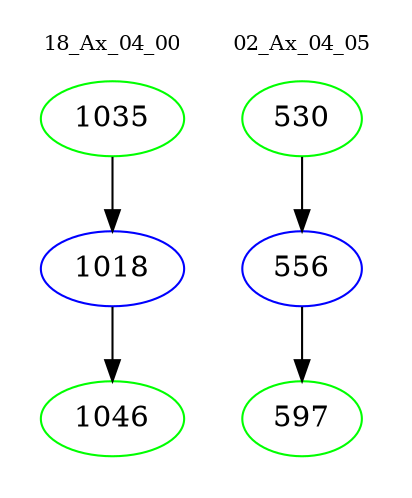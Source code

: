 digraph{
subgraph cluster_0 {
color = white
label = "18_Ax_04_00";
fontsize=10;
T0_1035 [label="1035", color="green"]
T0_1035 -> T0_1018 [color="black"]
T0_1018 [label="1018", color="blue"]
T0_1018 -> T0_1046 [color="black"]
T0_1046 [label="1046", color="green"]
}
subgraph cluster_1 {
color = white
label = "02_Ax_04_05";
fontsize=10;
T1_530 [label="530", color="green"]
T1_530 -> T1_556 [color="black"]
T1_556 [label="556", color="blue"]
T1_556 -> T1_597 [color="black"]
T1_597 [label="597", color="green"]
}
}
